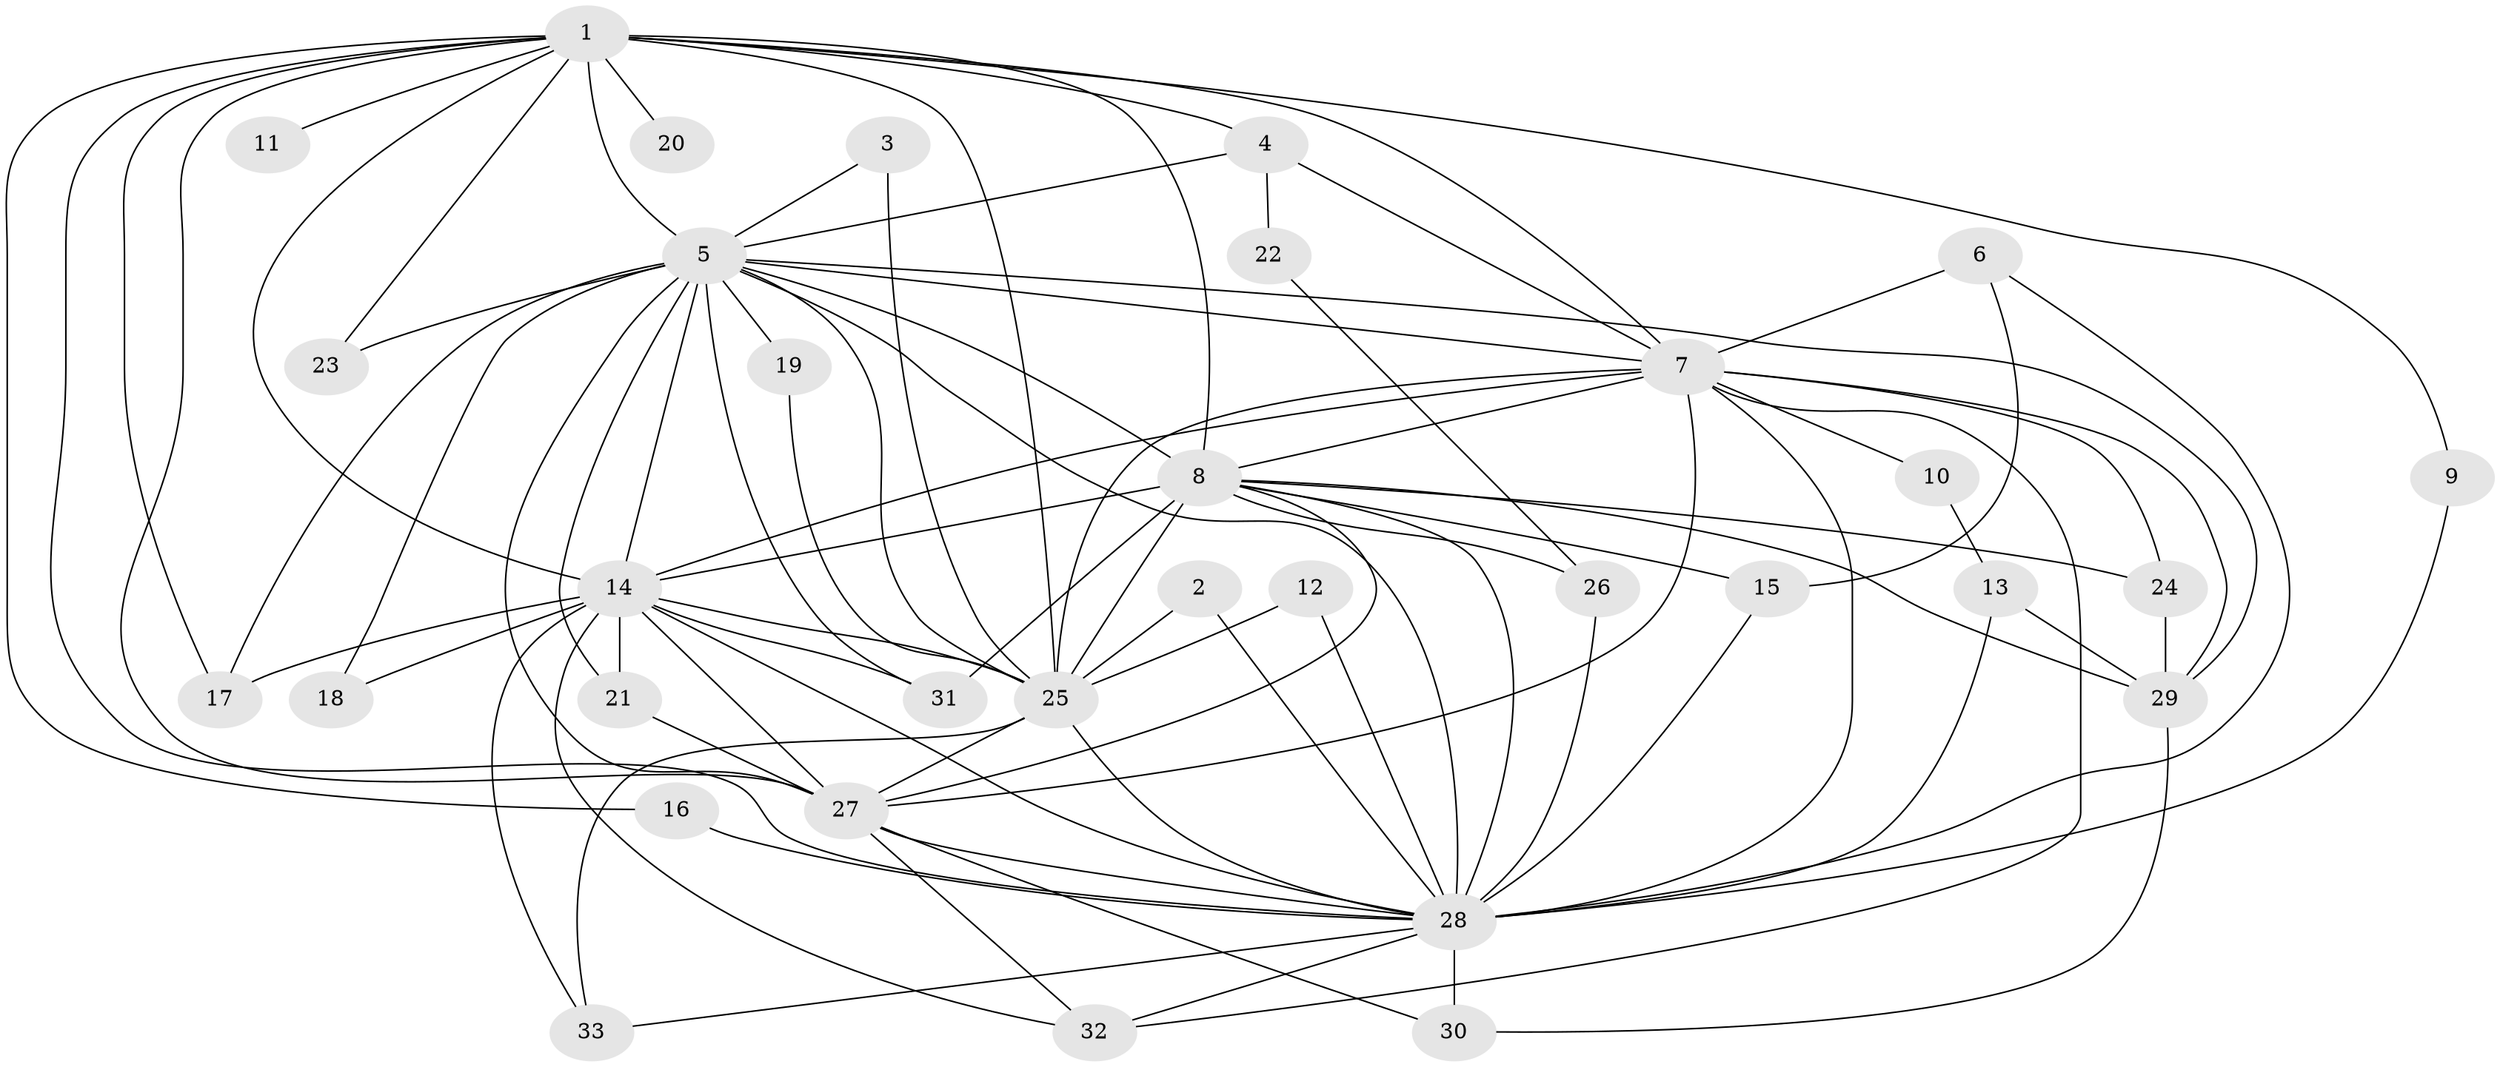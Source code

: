 // original degree distribution, {21: 0.030303030303030304, 13: 0.015151515151515152, 25: 0.015151515151515152, 17: 0.015151515151515152, 20: 0.015151515151515152, 16: 0.015151515151515152, 15: 0.030303030303030304, 14: 0.015151515151515152, 4: 0.07575757575757576, 2: 0.5909090909090909, 3: 0.16666666666666666, 6: 0.015151515151515152}
// Generated by graph-tools (version 1.1) at 2025/01/03/09/25 03:01:35]
// undirected, 33 vertices, 87 edges
graph export_dot {
graph [start="1"]
  node [color=gray90,style=filled];
  1;
  2;
  3;
  4;
  5;
  6;
  7;
  8;
  9;
  10;
  11;
  12;
  13;
  14;
  15;
  16;
  17;
  18;
  19;
  20;
  21;
  22;
  23;
  24;
  25;
  26;
  27;
  28;
  29;
  30;
  31;
  32;
  33;
  1 -- 4 [weight=1.0];
  1 -- 5 [weight=1.0];
  1 -- 7 [weight=1.0];
  1 -- 8 [weight=3.0];
  1 -- 9 [weight=1.0];
  1 -- 11 [weight=1.0];
  1 -- 14 [weight=2.0];
  1 -- 16 [weight=1.0];
  1 -- 17 [weight=1.0];
  1 -- 20 [weight=1.0];
  1 -- 23 [weight=2.0];
  1 -- 25 [weight=2.0];
  1 -- 27 [weight=1.0];
  1 -- 28 [weight=1.0];
  2 -- 25 [weight=1.0];
  2 -- 28 [weight=1.0];
  3 -- 5 [weight=1.0];
  3 -- 25 [weight=1.0];
  4 -- 5 [weight=1.0];
  4 -- 7 [weight=1.0];
  4 -- 22 [weight=1.0];
  5 -- 7 [weight=1.0];
  5 -- 8 [weight=3.0];
  5 -- 14 [weight=2.0];
  5 -- 17 [weight=1.0];
  5 -- 18 [weight=2.0];
  5 -- 19 [weight=1.0];
  5 -- 21 [weight=1.0];
  5 -- 23 [weight=1.0];
  5 -- 25 [weight=1.0];
  5 -- 27 [weight=2.0];
  5 -- 28 [weight=1.0];
  5 -- 29 [weight=1.0];
  5 -- 31 [weight=1.0];
  6 -- 7 [weight=2.0];
  6 -- 15 [weight=1.0];
  6 -- 28 [weight=1.0];
  7 -- 8 [weight=2.0];
  7 -- 10 [weight=2.0];
  7 -- 14 [weight=2.0];
  7 -- 24 [weight=1.0];
  7 -- 25 [weight=1.0];
  7 -- 27 [weight=3.0];
  7 -- 28 [weight=2.0];
  7 -- 29 [weight=1.0];
  7 -- 32 [weight=1.0];
  8 -- 14 [weight=5.0];
  8 -- 15 [weight=1.0];
  8 -- 24 [weight=1.0];
  8 -- 25 [weight=3.0];
  8 -- 26 [weight=2.0];
  8 -- 27 [weight=2.0];
  8 -- 28 [weight=4.0];
  8 -- 29 [weight=1.0];
  8 -- 31 [weight=1.0];
  9 -- 28 [weight=1.0];
  10 -- 13 [weight=1.0];
  12 -- 25 [weight=1.0];
  12 -- 28 [weight=1.0];
  13 -- 28 [weight=1.0];
  13 -- 29 [weight=1.0];
  14 -- 17 [weight=1.0];
  14 -- 18 [weight=1.0];
  14 -- 21 [weight=1.0];
  14 -- 25 [weight=2.0];
  14 -- 27 [weight=2.0];
  14 -- 28 [weight=2.0];
  14 -- 31 [weight=1.0];
  14 -- 32 [weight=1.0];
  14 -- 33 [weight=1.0];
  15 -- 28 [weight=1.0];
  16 -- 28 [weight=2.0];
  19 -- 25 [weight=1.0];
  21 -- 27 [weight=1.0];
  22 -- 26 [weight=1.0];
  24 -- 29 [weight=1.0];
  25 -- 27 [weight=1.0];
  25 -- 28 [weight=1.0];
  25 -- 33 [weight=1.0];
  26 -- 28 [weight=1.0];
  27 -- 28 [weight=1.0];
  27 -- 30 [weight=1.0];
  27 -- 32 [weight=1.0];
  28 -- 30 [weight=1.0];
  28 -- 32 [weight=1.0];
  28 -- 33 [weight=1.0];
  29 -- 30 [weight=1.0];
}
